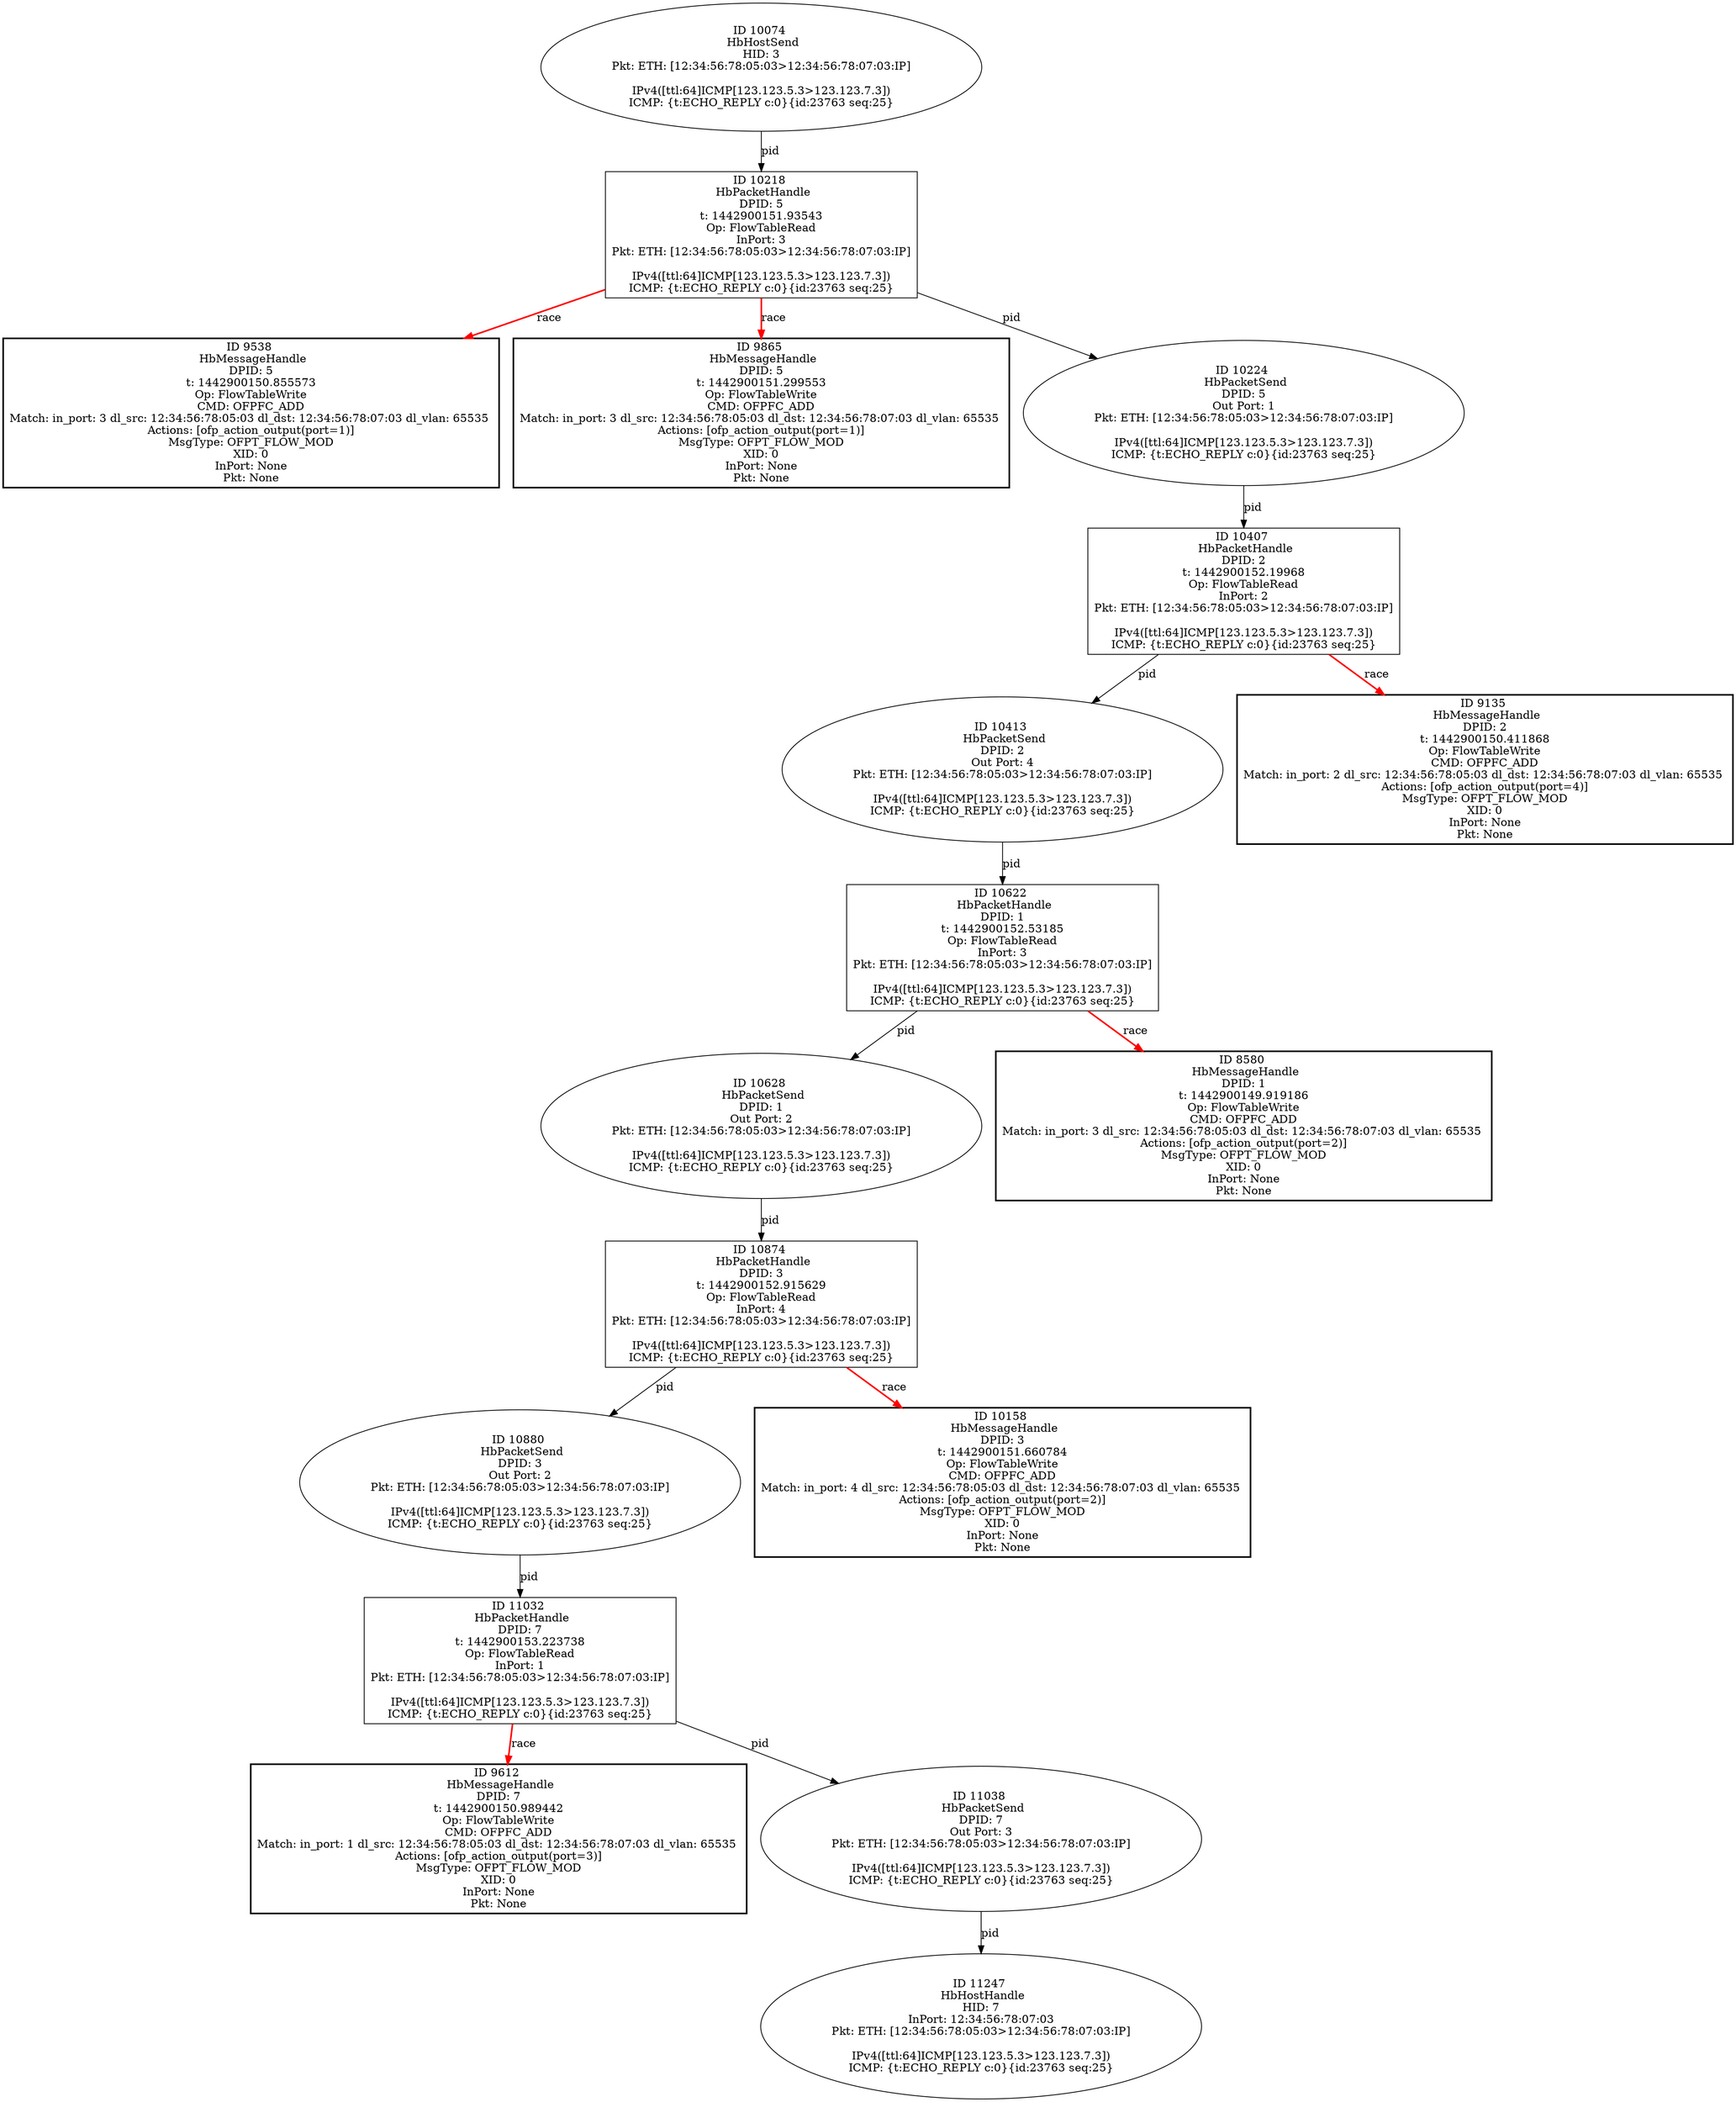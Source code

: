 strict digraph G {
10880 [shape=oval, event=<hb_events.HbPacketSend object at 0x10d4fad10>, label="ID 10880 
 HbPacketSend
DPID: 3
Out Port: 2
Pkt: ETH: [12:34:56:78:05:03>12:34:56:78:07:03:IP]

IPv4([ttl:64]ICMP[123.123.5.3>123.123.7.3])
ICMP: {t:ECHO_REPLY c:0}{id:23763 seq:25}"];
9538 [shape=box, style=bold, event=<hb_events.HbMessageHandle object at 0x10d06a0d0>, label="ID 9538 
 HbMessageHandle
DPID: 5
t: 1442900150.855573
Op: FlowTableWrite
CMD: OFPFC_ADD
Match: in_port: 3 dl_src: 12:34:56:78:05:03 dl_dst: 12:34:56:78:07:03 dl_vlan: 65535 
Actions: [ofp_action_output(port=1)]
MsgType: OFPT_FLOW_MOD
XID: 0
InPort: None
Pkt: None"];
10628 [shape=oval, event=<hb_events.HbPacketSend object at 0x10d400450>, label="ID 10628 
 HbPacketSend
DPID: 1
Out Port: 2
Pkt: ETH: [12:34:56:78:05:03>12:34:56:78:07:03:IP]

IPv4([ttl:64]ICMP[123.123.5.3>123.123.7.3])
ICMP: {t:ECHO_REPLY c:0}{id:23763 seq:25}"];
10407 [shape=box, event=<hb_events.HbPacketHandle object at 0x10d328a90>, label="ID 10407 
 HbPacketHandle
DPID: 2
t: 1442900152.19968
Op: FlowTableRead
InPort: 2
Pkt: ETH: [12:34:56:78:05:03>12:34:56:78:07:03:IP]

IPv4([ttl:64]ICMP[123.123.5.3>123.123.7.3])
ICMP: {t:ECHO_REPLY c:0}{id:23763 seq:25}"];
9865 [shape=box, style=bold, event=<hb_events.HbMessageHandle object at 0x10d185150>, label="ID 9865 
 HbMessageHandle
DPID: 5
t: 1442900151.299553
Op: FlowTableWrite
CMD: OFPFC_ADD
Match: in_port: 3 dl_src: 12:34:56:78:05:03 dl_dst: 12:34:56:78:07:03 dl_vlan: 65535 
Actions: [ofp_action_output(port=1)]
MsgType: OFPT_FLOW_MOD
XID: 0
InPort: None
Pkt: None"];
10218 [shape=box, event=<hb_events.HbPacketHandle object at 0x10d2803d0>, label="ID 10218 
 HbPacketHandle
DPID: 5
t: 1442900151.93543
Op: FlowTableRead
InPort: 3
Pkt: ETH: [12:34:56:78:05:03>12:34:56:78:07:03:IP]

IPv4([ttl:64]ICMP[123.123.5.3>123.123.7.3])
ICMP: {t:ECHO_REPLY c:0}{id:23763 seq:25}"];
9612 [shape=box, style=bold, event=<hb_events.HbMessageHandle object at 0x10d0b16d0>, label="ID 9612 
 HbMessageHandle
DPID: 7
t: 1442900150.989442
Op: FlowTableWrite
CMD: OFPFC_ADD
Match: in_port: 1 dl_src: 12:34:56:78:05:03 dl_dst: 12:34:56:78:07:03 dl_vlan: 65535 
Actions: [ofp_action_output(port=3)]
MsgType: OFPT_FLOW_MOD
XID: 0
InPort: None
Pkt: None"];
10413 [shape=oval, event=<hb_events.HbPacketSend object at 0x10d32fa90>, label="ID 10413 
 HbPacketSend
DPID: 2
Out Port: 4
Pkt: ETH: [12:34:56:78:05:03>12:34:56:78:07:03:IP]

IPv4([ttl:64]ICMP[123.123.5.3>123.123.7.3])
ICMP: {t:ECHO_REPLY c:0}{id:23763 seq:25}"];
10158 [shape=box, style=bold, event=<hb_events.HbMessageHandle object at 0x10d26c150>, label="ID 10158 
 HbMessageHandle
DPID: 3
t: 1442900151.660784
Op: FlowTableWrite
CMD: OFPFC_ADD
Match: in_port: 4 dl_src: 12:34:56:78:05:03 dl_dst: 12:34:56:78:07:03 dl_vlan: 65535 
Actions: [ofp_action_output(port=2)]
MsgType: OFPT_FLOW_MOD
XID: 0
InPort: None
Pkt: None"];
11247 [shape=oval, event=<hb_events.HbHostHandle object at 0x10d6c7610>, label="ID 11247 
 HbHostHandle
HID: 7
InPort: 12:34:56:78:07:03
Pkt: ETH: [12:34:56:78:05:03>12:34:56:78:07:03:IP]

IPv4([ttl:64]ICMP[123.123.5.3>123.123.7.3])
ICMP: {t:ECHO_REPLY c:0}{id:23763 seq:25}"];
10224 [shape=oval, event=<hb_events.HbPacketSend object at 0x10d295590>, label="ID 10224 
 HbPacketSend
DPID: 5
Out Port: 1
Pkt: ETH: [12:34:56:78:05:03>12:34:56:78:07:03:IP]

IPv4([ttl:64]ICMP[123.123.5.3>123.123.7.3])
ICMP: {t:ECHO_REPLY c:0}{id:23763 seq:25}"];
11038 [shape=oval, event=<hb_events.HbPacketSend object at 0x10d5a1b50>, label="ID 11038 
 HbPacketSend
DPID: 7
Out Port: 3
Pkt: ETH: [12:34:56:78:05:03>12:34:56:78:07:03:IP]

IPv4([ttl:64]ICMP[123.123.5.3>123.123.7.3])
ICMP: {t:ECHO_REPLY c:0}{id:23763 seq:25}"];
11032 [shape=box, event=<hb_events.HbPacketHandle object at 0x10d5a1a10>, label="ID 11032 
 HbPacketHandle
DPID: 7
t: 1442900153.223738
Op: FlowTableRead
InPort: 1
Pkt: ETH: [12:34:56:78:05:03>12:34:56:78:07:03:IP]

IPv4([ttl:64]ICMP[123.123.5.3>123.123.7.3])
ICMP: {t:ECHO_REPLY c:0}{id:23763 seq:25}"];
8580 [shape=box, style=bold, event=<hb_events.HbMessageHandle object at 0x10ce91e90>, label="ID 8580 
 HbMessageHandle
DPID: 1
t: 1442900149.919186
Op: FlowTableWrite
CMD: OFPFC_ADD
Match: in_port: 3 dl_src: 12:34:56:78:05:03 dl_dst: 12:34:56:78:07:03 dl_vlan: 65535 
Actions: [ofp_action_output(port=2)]
MsgType: OFPT_FLOW_MOD
XID: 0
InPort: None
Pkt: None"];
10074 [shape=oval, event=<hb_events.HbHostSend object at 0x10d22f090>, label="ID 10074 
 HbHostSend
HID: 3
Pkt: ETH: [12:34:56:78:05:03>12:34:56:78:07:03:IP]

IPv4([ttl:64]ICMP[123.123.5.3>123.123.7.3])
ICMP: {t:ECHO_REPLY c:0}{id:23763 seq:25}"];
9135 [shape=box, style=bold, event=<hb_events.HbMessageHandle object at 0x10cf8e390>, label="ID 9135 
 HbMessageHandle
DPID: 2
t: 1442900150.411868
Op: FlowTableWrite
CMD: OFPFC_ADD
Match: in_port: 2 dl_src: 12:34:56:78:05:03 dl_dst: 12:34:56:78:07:03 dl_vlan: 65535 
Actions: [ofp_action_output(port=4)]
MsgType: OFPT_FLOW_MOD
XID: 0
InPort: None
Pkt: None"];
10874 [shape=box, event=<hb_events.HbPacketHandle object at 0x10d4f43d0>, label="ID 10874 
 HbPacketHandle
DPID: 3
t: 1442900152.915629
Op: FlowTableRead
InPort: 4
Pkt: ETH: [12:34:56:78:05:03>12:34:56:78:07:03:IP]

IPv4([ttl:64]ICMP[123.123.5.3>123.123.7.3])
ICMP: {t:ECHO_REPLY c:0}{id:23763 seq:25}"];
10622 [shape=box, event=<hb_events.HbPacketHandle object at 0x10d400190>, label="ID 10622 
 HbPacketHandle
DPID: 1
t: 1442900152.53185
Op: FlowTableRead
InPort: 3
Pkt: ETH: [12:34:56:78:05:03>12:34:56:78:07:03:IP]

IPv4([ttl:64]ICMP[123.123.5.3>123.123.7.3])
ICMP: {t:ECHO_REPLY c:0}{id:23763 seq:25}"];
10880 -> 11032  [rel=pid, label=pid];
10628 -> 10874  [rel=pid, label=pid];
10407 -> 10413  [rel=pid, label=pid];
10407 -> 9135  [harmful=True, color=red, style=bold, rel=race, label=race];
10218 -> 10224  [rel=pid, label=pid];
10218 -> 9865  [harmful=True, color=red, style=bold, rel=race, label=race];
10218 -> 9538  [harmful=True, color=red, style=bold, rel=race, label=race];
10413 -> 10622  [rel=pid, label=pid];
10224 -> 10407  [rel=pid, label=pid];
10622 -> 8580  [harmful=True, color=red, style=bold, rel=race, label=race];
10622 -> 10628  [rel=pid, label=pid];
11032 -> 9612  [harmful=True, color=red, style=bold, rel=race, label=race];
11032 -> 11038  [rel=pid, label=pid];
10074 -> 10218  [rel=pid, label=pid];
10874 -> 10880  [rel=pid, label=pid];
10874 -> 10158  [harmful=True, color=red, style=bold, rel=race, label=race];
11038 -> 11247  [rel=pid, label=pid];
}

